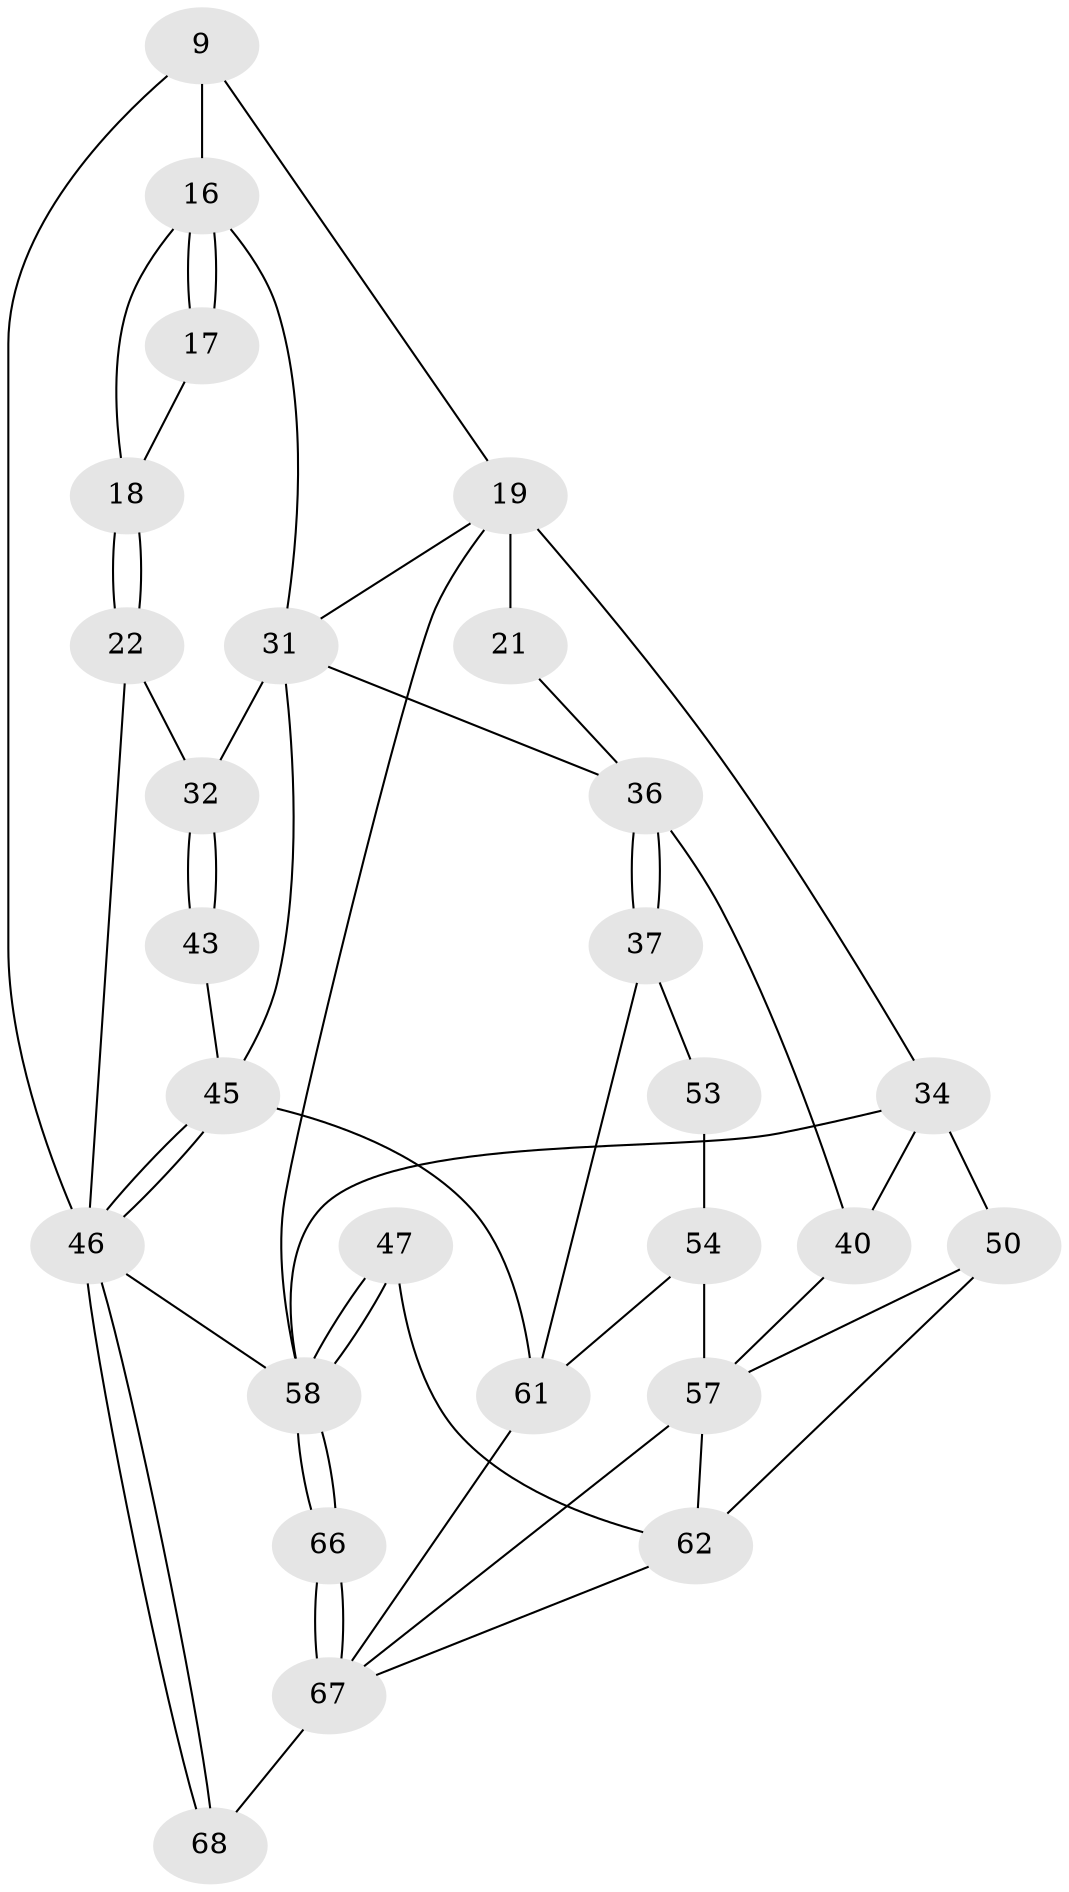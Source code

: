 // original degree distribution, {3: 0.029411764705882353, 6: 0.25, 5: 0.4411764705882353, 4: 0.27941176470588236}
// Generated by graph-tools (version 1.1) at 2025/06/03/04/25 22:06:53]
// undirected, 27 vertices, 55 edges
graph export_dot {
graph [start="1"]
  node [color=gray90,style=filled];
  9 [pos="+0.21168544689565288+0",super="+5"];
  16 [pos="+0.21425286310083447+0.20427802645986423",super="+10+11"];
  17 [pos="+0.18314257728655772+0.19790636030998587"];
  18 [pos="+0.07716662527891159+0.1906115708041891",super="+12"];
  19 [pos="+0.8746758780157595+0.12843261373557255",super="+2+8"];
  21 [pos="+0.6146267946935416+0.2715068384334431",super="+20"];
  22 [pos="+0+0.2511036878033299",super="+13"];
  31 [pos="+0.23427530787012524+0.47098520281561873",super="+27"];
  32 [pos="+0.21654952341957762+0.46486658340267256",super="+24"];
  34 [pos="+0.9702294729313317+0.48227880147589525",super="+29"];
  36 [pos="+0.4587052572000889+0.4895469599711354",super="+26+25"];
  37 [pos="+0.4496364757053376+0.5485930459000568"];
  40 [pos="+0.6829868990234087+0.5321211092229987",super="+30"];
  43 [pos="+0+0.45642267613340554"];
  45 [pos="+0+0.7597671517684949",super="+44+39"];
  46 [pos="+0+1",super="+4"];
  47 [pos="+1+1"];
  50 [pos="+0.9350774723841336+0.8236017056883818",super="+41+35"];
  53 [pos="+0.49814032492757976+0.6036847624184373"];
  54 [pos="+0.38873275498634524+0.7013462107168458",super="+52"];
  57 [pos="+0.5924010063563059+0.7314653106498166",super="+51"];
  58 [pos="+1+1",super="+3+33"];
  61 [pos="+0.3155665125191745+0.9362731583559316",super="+55+38"];
  62 [pos="+0.6600140303799906+0.9091071022131674",super="+49+56+48"];
  66 [pos="+0.9437362599516261+1"];
  67 [pos="+0.3804937778364953+1",super="+64+60+65"];
  68 [pos="+0.35991901651277286+1"];
  9 -- 46;
  9 -- 16;
  9 -- 19;
  16 -- 17 [weight=2];
  16 -- 17;
  16 -- 18;
  16 -- 31;
  17 -- 18;
  18 -- 22 [weight=2];
  18 -- 22;
  19 -- 21 [weight=3];
  19 -- 34;
  19 -- 58;
  19 -- 31;
  21 -- 36;
  22 -- 32;
  22 -- 46;
  31 -- 32 [weight=2];
  31 -- 45;
  31 -- 36;
  32 -- 43 [weight=2];
  32 -- 43;
  34 -- 58;
  34 -- 50 [weight=2];
  34 -- 40;
  36 -- 37;
  36 -- 37;
  36 -- 40 [weight=2];
  37 -- 53;
  37 -- 61;
  40 -- 57;
  43 -- 45;
  45 -- 46;
  45 -- 46;
  45 -- 61 [weight=2];
  46 -- 68;
  46 -- 68;
  46 -- 58 [weight=2];
  47 -- 58 [weight=2];
  47 -- 58;
  47 -- 62;
  50 -- 62 [weight=2];
  50 -- 57;
  53 -- 54 [weight=2];
  54 -- 61;
  54 -- 57;
  57 -- 62;
  57 -- 67;
  58 -- 66;
  58 -- 66;
  61 -- 67;
  62 -- 67 [weight=2];
  66 -- 67 [weight=2];
  66 -- 67;
  67 -- 68 [weight=2];
}
